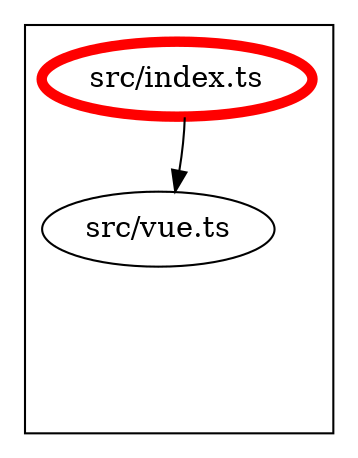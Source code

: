 digraph "dependency-graph-@siteimprove/alfa-vue" {
  compound = true;
  "src/vue.ts";
  subgraph "cluster_src" {
    color = "#000000";
    label = "";
    "src/vue.ts" [
      label = "src/vue.ts";
    ];
    "exit_src" [
      style = "invis";
    ];
    "src/index.ts" [
      label = "src/index.ts";
      color = "#ff0000";
      penwidth = 5;
    ];
    "src/vue.ts" -> "exit_src" [
      style = "invis";
    ];
    "src/index.ts" -> "exit_src" [
      style = "invis";
    ];
  }
  "src/index.ts" -> "src/vue.ts" [
    style = "invis";
  ];
  "src/index.ts" -> "src/vue.ts" [
    style = "solid";
    color = "black";
  ];
}